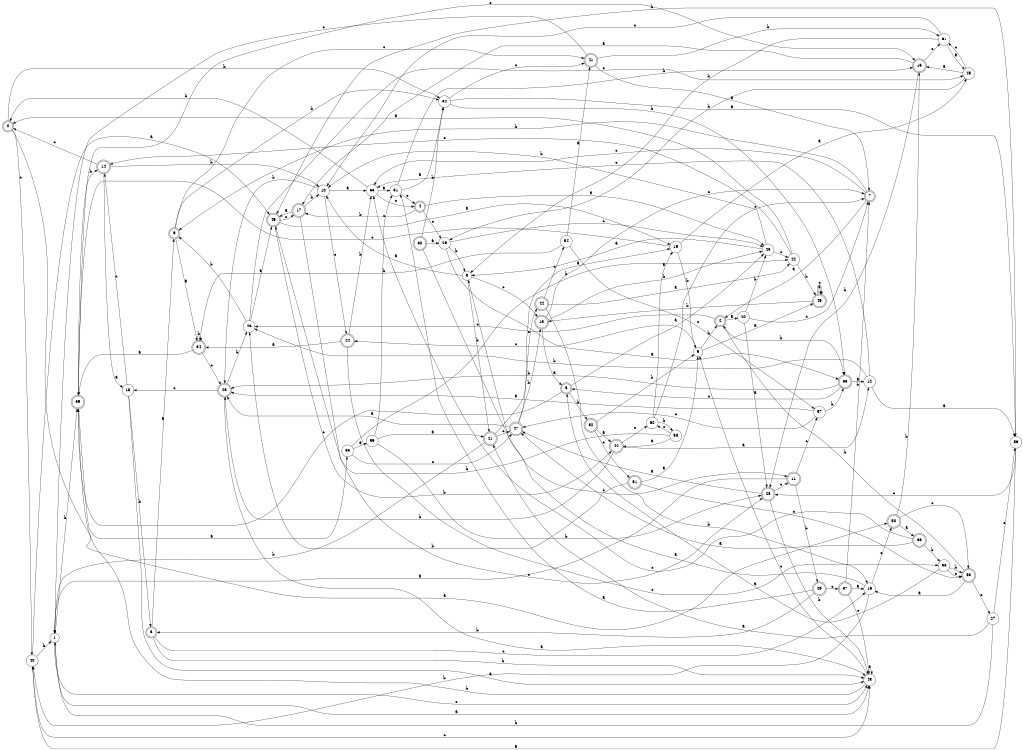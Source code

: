 digraph n50_4 {
__start0 [label="" shape="none"];

rankdir=LR;
size="8,5";

s0 [style="rounded,filled", color="black", fillcolor="white" shape="doublecircle", label="0"];
s1 [style="filled", color="black", fillcolor="white" shape="circle", label="1"];
s2 [style="rounded,filled", color="black", fillcolor="white" shape="doublecircle", label="2"];
s3 [style="rounded,filled", color="black", fillcolor="white" shape="doublecircle", label="3"];
s4 [style="rounded,filled", color="black", fillcolor="white" shape="doublecircle", label="4"];
s5 [style="rounded,filled", color="black", fillcolor="white" shape="doublecircle", label="5"];
s6 [style="rounded,filled", color="black", fillcolor="white" shape="doublecircle", label="6"];
s7 [style="rounded,filled", color="black", fillcolor="white" shape="doublecircle", label="7"];
s8 [style="filled", color="black", fillcolor="white" shape="circle", label="8"];
s9 [style="filled", color="black", fillcolor="white" shape="circle", label="9"];
s10 [style="filled", color="black", fillcolor="white" shape="circle", label="10"];
s11 [style="rounded,filled", color="black", fillcolor="white" shape="doublecircle", label="11"];
s12 [style="filled", color="black", fillcolor="white" shape="circle", label="12"];
s13 [style="rounded,filled", color="black", fillcolor="white" shape="doublecircle", label="13"];
s14 [style="rounded,filled", color="black", fillcolor="white" shape="doublecircle", label="14"];
s15 [style="rounded,filled", color="black", fillcolor="white" shape="doublecircle", label="15"];
s16 [style="filled", color="black", fillcolor="white" shape="circle", label="16"];
s17 [style="rounded,filled", color="black", fillcolor="white" shape="doublecircle", label="17"];
s18 [style="filled", color="black", fillcolor="white" shape="circle", label="18"];
s19 [style="filled", color="black", fillcolor="white" shape="circle", label="19"];
s20 [style="filled", color="black", fillcolor="white" shape="circle", label="20"];
s21 [style="rounded,filled", color="black", fillcolor="white" shape="doublecircle", label="21"];
s22 [style="filled", color="black", fillcolor="white" shape="circle", label="22"];
s23 [style="filled", color="black", fillcolor="white" shape="circle", label="23"];
s24 [style="rounded,filled", color="black", fillcolor="white" shape="doublecircle", label="24"];
s25 [style="rounded,filled", color="black", fillcolor="white" shape="doublecircle", label="25"];
s26 [style="filled", color="black", fillcolor="white" shape="circle", label="26"];
s27 [style="filled", color="black", fillcolor="white" shape="circle", label="27"];
s28 [style="rounded,filled", color="black", fillcolor="white" shape="doublecircle", label="28"];
s29 [style="rounded,filled", color="black", fillcolor="white" shape="doublecircle", label="29"];
s30 [style="rounded,filled", color="black", fillcolor="white" shape="doublecircle", label="30"];
s31 [style="filled", color="black", fillcolor="white" shape="circle", label="31"];
s32 [style="rounded,filled", color="black", fillcolor="white" shape="doublecircle", label="32"];
s33 [style="rounded,filled", color="black", fillcolor="white" shape="doublecircle", label="33"];
s34 [style="rounded,filled", color="black", fillcolor="white" shape="doublecircle", label="34"];
s35 [style="filled", color="black", fillcolor="white" shape="circle", label="35"];
s36 [style="rounded,filled", color="black", fillcolor="white" shape="doublecircle", label="36"];
s37 [style="rounded,filled", color="black", fillcolor="white" shape="doublecircle", label="37"];
s38 [style="filled", color="black", fillcolor="white" shape="circle", label="38"];
s39 [style="rounded,filled", color="black", fillcolor="white" shape="doublecircle", label="39"];
s40 [style="filled", color="black", fillcolor="white" shape="circle", label="40"];
s41 [style="rounded,filled", color="black", fillcolor="white" shape="doublecircle", label="41"];
s42 [style="rounded,filled", color="black", fillcolor="white" shape="doublecircle", label="42"];
s43 [style="filled", color="black", fillcolor="white" shape="circle", label="43"];
s44 [style="rounded,filled", color="black", fillcolor="white" shape="doublecircle", label="44"];
s45 [style="rounded,filled", color="black", fillcolor="white" shape="doublecircle", label="45"];
s46 [style="filled", color="black", fillcolor="white" shape="circle", label="46"];
s47 [style="rounded,filled", color="black", fillcolor="white" shape="doublecircle", label="47"];
s48 [style="filled", color="black", fillcolor="white" shape="circle", label="48"];
s49 [style="rounded,filled", color="black", fillcolor="white" shape="doublecircle", label="49"];
s50 [style="rounded,filled", color="black", fillcolor="white" shape="doublecircle", label="50"];
s51 [style="rounded,filled", color="black", fillcolor="white" shape="doublecircle", label="51"];
s52 [style="filled", color="black", fillcolor="white" shape="circle", label="52"];
s53 [style="rounded,filled", color="black", fillcolor="white" shape="doublecircle", label="53"];
s54 [style="filled", color="black", fillcolor="white" shape="circle", label="54"];
s55 [style="filled", color="black", fillcolor="white" shape="circle", label="55"];
s56 [style="filled", color="black", fillcolor="white" shape="circle", label="56"];
s57 [style="filled", color="black", fillcolor="white" shape="circle", label="57"];
s58 [style="filled", color="black", fillcolor="white" shape="circle", label="58"];
s59 [style="filled", color="black", fillcolor="white" shape="circle", label="59"];
s60 [style="filled", color="black", fillcolor="white" shape="circle", label="60"];
s61 [style="filled", color="black", fillcolor="white" shape="circle", label="61"];
s0 -> s50 [label="a"];
s0 -> s52 [label="b"];
s0 -> s40 [label="c"];
s1 -> s43 [label="a"];
s1 -> s39 [label="b"];
s1 -> s43 [label="c"];
s2 -> s20 [label="a"];
s2 -> s33 [label="b"];
s2 -> s46 [label="c"];
s3 -> s6 [label="a"];
s3 -> s43 [label="b"];
s3 -> s16 [label="c"];
s4 -> s23 [label="a"];
s4 -> s17 [label="b"];
s4 -> s26 [label="c"];
s5 -> s23 [label="a"];
s5 -> s32 [label="b"];
s5 -> s39 [label="c"];
s6 -> s34 [label="a"];
s6 -> s52 [label="b"];
s6 -> s41 [label="c"];
s7 -> s2 [label="a"];
s7 -> s6 [label="b"];
s7 -> s55 [label="c"];
s8 -> s10 [label="a"];
s8 -> s21 [label="b"];
s8 -> s13 [label="c"];
s9 -> s45 [label="a"];
s9 -> s2 [label="b"];
s9 -> s24 [label="c"];
s10 -> s55 [label="a"];
s10 -> s25 [label="b"];
s10 -> s24 [label="c"];
s11 -> s1 [label="a"];
s11 -> s29 [label="b"];
s11 -> s57 [label="c"];
s12 -> s56 [label="a"];
s12 -> s46 [label="b"];
s12 -> s55 [label="c"];
s13 -> s5 [label="a"];
s13 -> s23 [label="b"];
s13 -> s7 [label="c"];
s14 -> s18 [label="a"];
s14 -> s10 [label="b"];
s14 -> s0 [label="c"];
s15 -> s17 [label="a"];
s15 -> s28 [label="b"];
s15 -> s61 [label="c"];
s16 -> s8 [label="a"];
s16 -> s40 [label="b"];
s16 -> s50 [label="c"];
s17 -> s49 [label="a"];
s17 -> s10 [label="b"];
s17 -> s28 [label="c"];
s18 -> s43 [label="a"];
s18 -> s3 [label="b"];
s18 -> s14 [label="c"];
s19 -> s48 [label="a"];
s19 -> s9 [label="b"];
s19 -> s39 [label="c"];
s20 -> s28 [label="a"];
s20 -> s23 [label="b"];
s20 -> s7 [label="c"];
s21 -> s19 [label="a"];
s21 -> s1 [label="b"];
s21 -> s47 [label="c"];
s22 -> s0 [label="a"];
s22 -> s45 [label="b"];
s22 -> s14 [label="c"];
s23 -> s8 [label="a"];
s23 -> s10 [label="b"];
s23 -> s22 [label="c"];
s24 -> s34 [label="a"];
s24 -> s55 [label="b"];
s24 -> s38 [label="c"];
s25 -> s43 [label="a"];
s25 -> s46 [label="b"];
s25 -> s18 [label="c"];
s26 -> s33 [label="a"];
s26 -> s8 [label="b"];
s26 -> s23 [label="c"];
s27 -> s21 [label="a"];
s27 -> s1 [label="b"];
s27 -> s56 [label="c"];
s28 -> s47 [label="a"];
s28 -> s43 [label="b"];
s28 -> s11 [label="c"];
s29 -> s31 [label="a"];
s29 -> s3 [label="b"];
s29 -> s37 [label="c"];
s30 -> s26 [label="a"];
s30 -> s52 [label="b"];
s30 -> s11 [label="c"];
s31 -> s52 [label="a"];
s31 -> s15 [label="b"];
s31 -> s4 [label="c"];
s32 -> s42 [label="a"];
s32 -> s9 [label="b"];
s32 -> s51 [label="c"];
s33 -> s12 [label="a"];
s33 -> s25 [label="b"];
s33 -> s5 [label="c"];
s34 -> s39 [label="a"];
s34 -> s34 [label="b"];
s34 -> s25 [label="c"];
s35 -> s59 [label="a"];
s35 -> s22 [label="b"];
s35 -> s47 [label="c"];
s36 -> s47 [label="a"];
s36 -> s38 [label="b"];
s36 -> s55 [label="c"];
s37 -> s16 [label="a"];
s37 -> s7 [label="b"];
s37 -> s43 [label="c"];
s38 -> s5 [label="a"];
s38 -> s53 [label="b"];
s38 -> s53 [label="c"];
s39 -> s35 [label="a"];
s39 -> s14 [label="b"];
s39 -> s15 [label="c"];
s40 -> s49 [label="a"];
s40 -> s1 [label="b"];
s40 -> s43 [label="c"];
s41 -> s7 [label="a"];
s41 -> s61 [label="b"];
s41 -> s1 [label="c"];
s42 -> s12 [label="a"];
s42 -> s25 [label="b"];
s42 -> s60 [label="c"];
s43 -> s43 [label="a"];
s43 -> s39 [label="b"];
s43 -> s9 [label="c"];
s44 -> s22 [label="a"];
s44 -> s16 [label="b"];
s44 -> s54 [label="c"];
s45 -> s45 [label="a"];
s45 -> s13 [label="b"];
s45 -> s45 [label="c"];
s46 -> s49 [label="a"];
s46 -> s6 [label="b"];
s46 -> s48 [label="c"];
s47 -> s25 [label="a"];
s47 -> s13 [label="b"];
s47 -> s44 [label="c"];
s48 -> s15 [label="a"];
s48 -> s26 [label="b"];
s48 -> s61 [label="c"];
s49 -> s19 [label="a"];
s49 -> s42 [label="b"];
s49 -> s17 [label="c"];
s50 -> s36 [label="a"];
s50 -> s15 [label="b"];
s50 -> s53 [label="c"];
s51 -> s9 [label="a"];
s51 -> s46 [label="b"];
s51 -> s53 [label="c"];
s52 -> s56 [label="a"];
s52 -> s33 [label="b"];
s52 -> s41 [label="c"];
s53 -> s16 [label="a"];
s53 -> s2 [label="b"];
s53 -> s27 [label="c"];
s54 -> s41 [label="a"];
s54 -> s34 [label="b"];
s54 -> s57 [label="c"];
s55 -> s31 [label="a"];
s55 -> s0 [label="b"];
s55 -> s4 [label="c"];
s56 -> s40 [label="a"];
s56 -> s49 [label="b"];
s56 -> s28 [label="c"];
s57 -> s25 [label="a"];
s57 -> s33 [label="b"];
s57 -> s47 [label="c"];
s58 -> s42 [label="a"];
s58 -> s49 [label="b"];
s58 -> s60 [label="c"];
s59 -> s21 [label="a"];
s59 -> s28 [label="b"];
s59 -> s31 [label="c"];
s60 -> s19 [label="a"];
s60 -> s58 [label="b"];
s60 -> s7 [label="c"];
s61 -> s48 [label="a"];
s61 -> s8 [label="b"];
s61 -> s10 [label="c"];

}